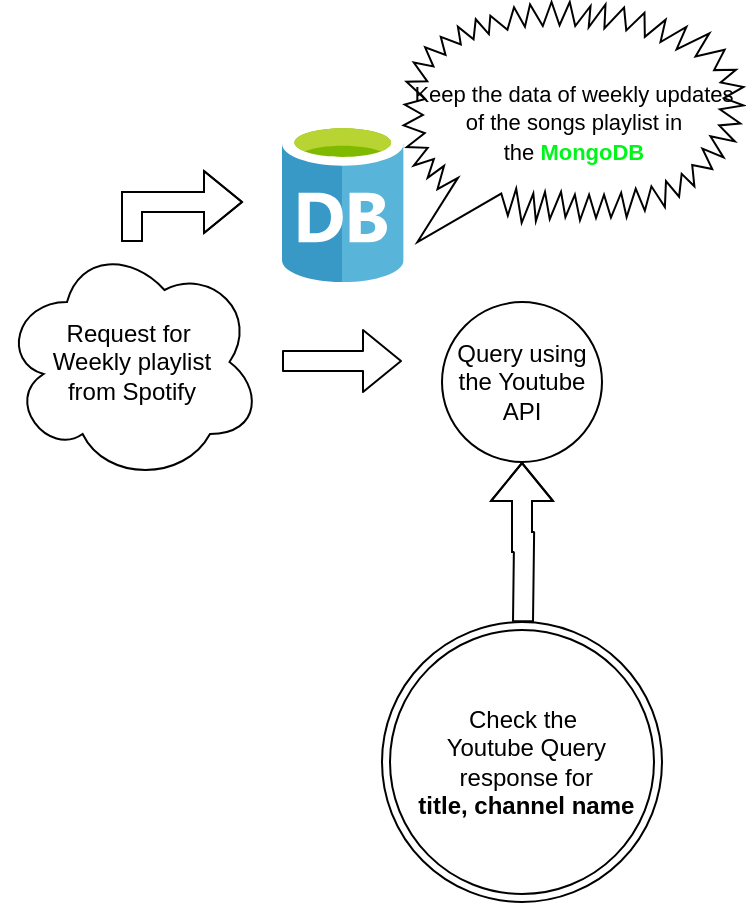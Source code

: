 <mxfile version="14.1.9" type="github">
  <diagram name="Page-1" id="c7558073-3199-34d8-9f00-42111426c3f3">
    <mxGraphModel dx="1246" dy="797" grid="1" gridSize="10" guides="1" tooltips="1" connect="1" arrows="1" fold="1" page="1" pageScale="1" pageWidth="826" pageHeight="1169" background="#ffffff" math="0" shadow="0">
      <root>
        <mxCell id="0" />
        <mxCell id="1" parent="0" />
        <mxCell id="qr-qx5x55nv_AohyINdz-10" style="edgeStyle=orthogonalEdgeStyle;shape=flexArrow;rounded=0;orthogonalLoop=1;jettySize=auto;html=1;strokeWidth=1;fillColor=none;" edge="1" parent="1" source="ZNmhZOTR8wSGWyGrQ9kP-28">
          <mxGeometry relative="1" as="geometry">
            <mxPoint x="170" y="110" as="targetPoint" />
          </mxGeometry>
        </mxCell>
        <mxCell id="ZNmhZOTR8wSGWyGrQ9kP-28" value="Request for&amp;nbsp;&lt;br&gt;Weekly playlist&lt;br&gt;from Spotify" style="shape=cloud;whiteSpace=wrap;html=1;" parent="1" vertex="1">
          <mxGeometry x="50" y="130" width="130" height="120" as="geometry" />
        </mxCell>
        <mxCell id="ZNmhZOTR8wSGWyGrQ9kP-32" value="" style="endArrow=classic;html=1;shape=flexArrow;strokeWidth=1;" parent="1" edge="1">
          <mxGeometry width="50" height="50" relative="1" as="geometry">
            <mxPoint x="190" y="189.5" as="sourcePoint" />
            <mxPoint x="250" y="189.5" as="targetPoint" />
            <Array as="points" />
          </mxGeometry>
        </mxCell>
        <mxCell id="qr-qx5x55nv_AohyINdz-1" value="Query using the Youtube API" style="ellipse;whiteSpace=wrap;html=1;aspect=fixed;" vertex="1" parent="1">
          <mxGeometry x="270" y="160" width="80" height="80" as="geometry" />
        </mxCell>
        <mxCell id="qr-qx5x55nv_AohyINdz-5" style="edgeStyle=orthogonalEdgeStyle;shape=flexArrow;rounded=0;orthogonalLoop=1;jettySize=auto;html=1;entryX=0.5;entryY=1;entryDx=0;entryDy=0;strokeWidth=1;fillColor=none;" edge="1" parent="1" target="qr-qx5x55nv_AohyINdz-1">
          <mxGeometry relative="1" as="geometry">
            <mxPoint x="310.5" y="320" as="sourcePoint" />
          </mxGeometry>
        </mxCell>
        <mxCell id="qr-qx5x55nv_AohyINdz-7" value="&lt;span&gt;Check the&lt;br&gt;&amp;nbsp;Youtube Query&lt;br&gt;&amp;nbsp;response for&lt;br&gt;&amp;nbsp;&lt;/span&gt;&lt;b&gt;title, channel name&lt;/b&gt;" style="ellipse;shape=doubleEllipse;html=1;dashed=0;whitespace=wrap;aspect=fixed;" vertex="1" parent="1">
          <mxGeometry x="240" y="320" width="140" height="140" as="geometry" />
        </mxCell>
        <mxCell id="qr-qx5x55nv_AohyINdz-8" value="" style="aspect=fixed;html=1;points=[];align=center;image;fontSize=12;image=img/lib/mscae/Database_General.svg;" vertex="1" parent="1">
          <mxGeometry x="190" y="70" width="60.8" height="80" as="geometry" />
        </mxCell>
        <mxCell id="qr-qx5x55nv_AohyINdz-12" value="&lt;span style=&quot;font-size: 11px&quot;&gt;Keep the data of weekly updates of the songs playlist in the&amp;nbsp;&lt;/span&gt;&lt;b style=&quot;font-size: 11px&quot;&gt;&lt;font color=&quot;#02f51b&quot;&gt;MongoDB&lt;/font&gt;&lt;/b&gt;" style="whiteSpace=wrap;html=1;shape=mxgraph.basic.loud_callout;align=center;" vertex="1" parent="1">
          <mxGeometry x="250.8" y="10" width="170" height="120" as="geometry" />
        </mxCell>
      </root>
    </mxGraphModel>
  </diagram>
</mxfile>
